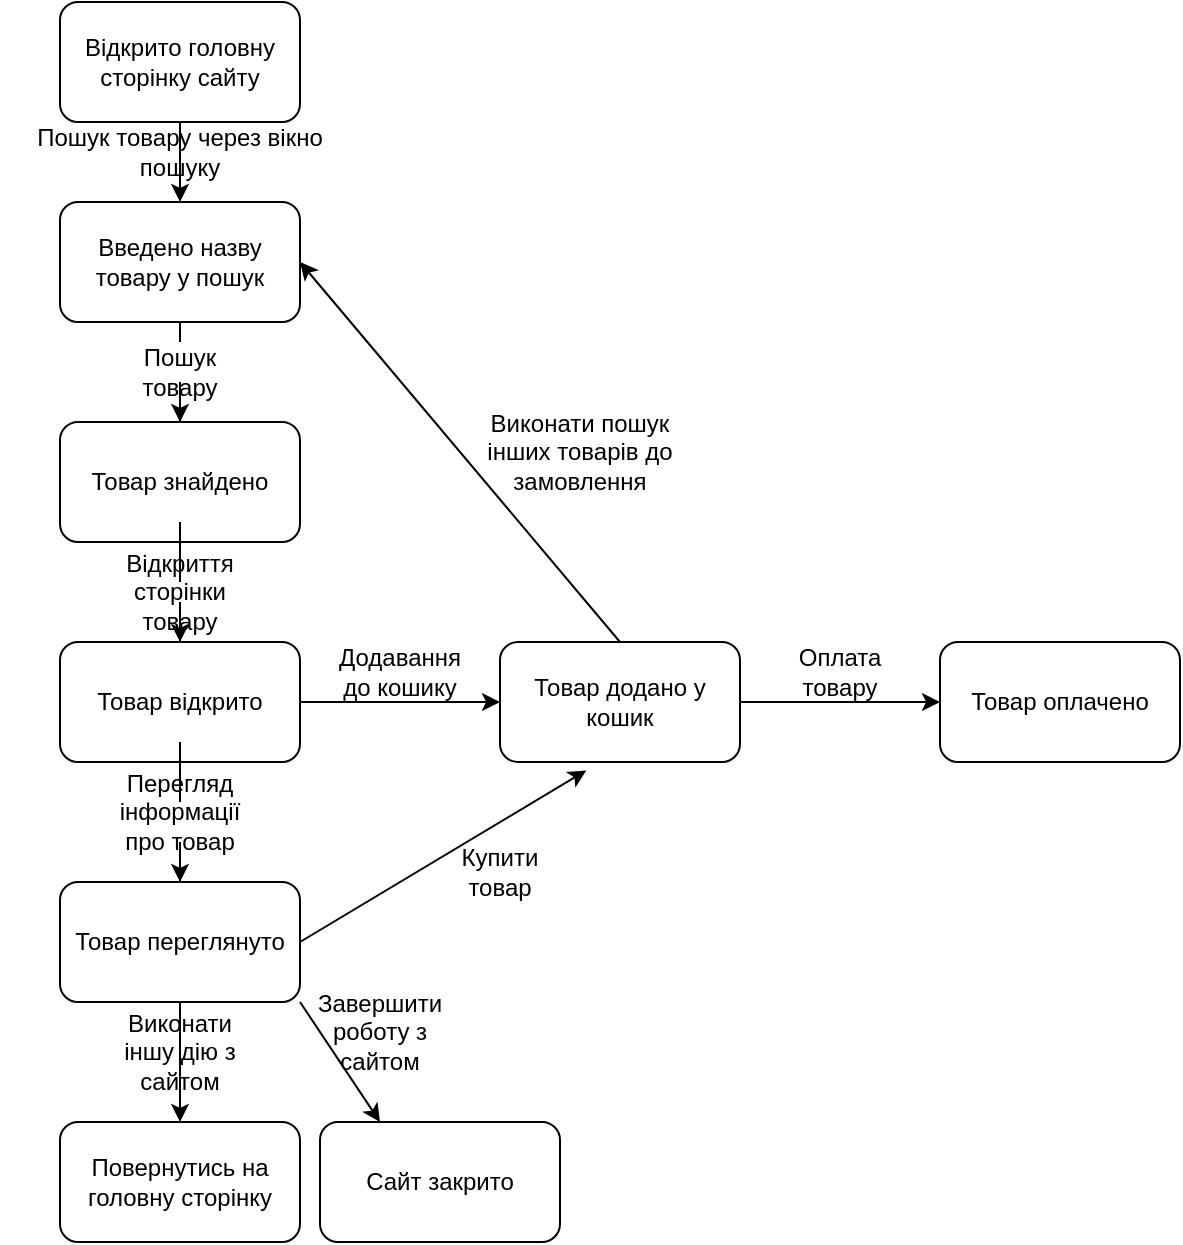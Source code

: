 <mxfile version="20.4.1" type="google"><diagram id="Sliw91M8tih9Q3cuR-9H" name="Page-1"><mxGraphModel grid="1" page="1" gridSize="10" guides="1" tooltips="1" connect="1" arrows="1" fold="1" pageScale="1" pageWidth="827" pageHeight="1169" math="0" shadow="0"><root><mxCell id="0"/><mxCell id="1" parent="0"/><mxCell id="k9CAUyHBNcG8no6uIpM3-3" value="" style="edgeStyle=orthogonalEdgeStyle;rounded=0;orthogonalLoop=1;jettySize=auto;html=1;startArrow=none;" edge="1" parent="1" source="k9CAUyHBNcG8no6uIpM3-4" target="k9CAUyHBNcG8no6uIpM3-2"><mxGeometry relative="1" as="geometry"/></mxCell><mxCell id="k9CAUyHBNcG8no6uIpM3-1" value="Введено назву товару у пошук" style="rounded=1;whiteSpace=wrap;html=1;" vertex="1" parent="1"><mxGeometry x="40" y="110" width="120" height="60" as="geometry"/></mxCell><mxCell id="k9CAUyHBNcG8no6uIpM3-25" value="" style="edgeStyle=orthogonalEdgeStyle;rounded=0;orthogonalLoop=1;jettySize=auto;html=1;startArrow=none;" edge="1" parent="1" source="k9CAUyHBNcG8no6uIpM3-7" target="k9CAUyHBNcG8no6uIpM3-5"><mxGeometry relative="1" as="geometry"/></mxCell><mxCell id="k9CAUyHBNcG8no6uIpM3-2" value="Товар знайдено" style="whiteSpace=wrap;html=1;rounded=1;" vertex="1" parent="1"><mxGeometry x="40" y="220" width="120" height="60" as="geometry"/></mxCell><mxCell id="k9CAUyHBNcG8no6uIpM3-9" value="" style="edgeStyle=orthogonalEdgeStyle;rounded=0;orthogonalLoop=1;jettySize=auto;html=1;" edge="1" parent="1" source="k9CAUyHBNcG8no6uIpM3-5" target="k9CAUyHBNcG8no6uIpM3-8"><mxGeometry relative="1" as="geometry"/></mxCell><mxCell id="k9CAUyHBNcG8no6uIpM3-11" value="" style="edgeStyle=orthogonalEdgeStyle;rounded=0;orthogonalLoop=1;jettySize=auto;html=1;startArrow=none;" edge="1" parent="1" source="k9CAUyHBNcG8no6uIpM3-13" target="k9CAUyHBNcG8no6uIpM3-10"><mxGeometry relative="1" as="geometry"/></mxCell><mxCell id="k9CAUyHBNcG8no6uIpM3-5" value="Товар відкрито" style="whiteSpace=wrap;html=1;rounded=1;" vertex="1" parent="1"><mxGeometry x="40" y="330" width="120" height="60" as="geometry"/></mxCell><mxCell id="k9CAUyHBNcG8no6uIpM3-43" value="" style="edgeStyle=orthogonalEdgeStyle;rounded=0;orthogonalLoop=1;jettySize=auto;html=1;" edge="1" parent="1" source="k9CAUyHBNcG8no6uIpM3-8" target="k9CAUyHBNcG8no6uIpM3-42"><mxGeometry relative="1" as="geometry"/></mxCell><mxCell id="k9CAUyHBNcG8no6uIpM3-8" value="Товар додано у кошик" style="whiteSpace=wrap;html=1;rounded=1;" vertex="1" parent="1"><mxGeometry x="260" y="330" width="120" height="60" as="geometry"/></mxCell><mxCell id="k9CAUyHBNcG8no6uIpM3-35" value="" style="edgeStyle=orthogonalEdgeStyle;rounded=0;orthogonalLoop=1;jettySize=auto;html=1;" edge="1" parent="1" source="k9CAUyHBNcG8no6uIpM3-10" target="k9CAUyHBNcG8no6uIpM3-34"><mxGeometry relative="1" as="geometry"/></mxCell><mxCell id="k9CAUyHBNcG8no6uIpM3-10" value="Товар переглянуто" style="whiteSpace=wrap;html=1;rounded=1;" vertex="1" parent="1"><mxGeometry x="40" y="450" width="120" height="60" as="geometry"/></mxCell><mxCell id="k9CAUyHBNcG8no6uIpM3-12" value="Додавання до кошику" style="text;html=1;strokeColor=none;fillColor=none;align=center;verticalAlign=middle;whiteSpace=wrap;rounded=0;" vertex="1" parent="1"><mxGeometry x="180" y="330" width="60" height="30" as="geometry"/></mxCell><mxCell id="k9CAUyHBNcG8no6uIpM3-13" value="Перегляд інформації про товар" style="text;html=1;strokeColor=none;fillColor=none;align=center;verticalAlign=middle;whiteSpace=wrap;rounded=0;" vertex="1" parent="1"><mxGeometry x="70" y="400" width="60" height="30" as="geometry"/></mxCell><mxCell id="k9CAUyHBNcG8no6uIpM3-14" value="" style="edgeStyle=orthogonalEdgeStyle;rounded=0;orthogonalLoop=1;jettySize=auto;html=1;endArrow=none;" edge="1" parent="1" source="k9CAUyHBNcG8no6uIpM3-5" target="k9CAUyHBNcG8no6uIpM3-13"><mxGeometry relative="1" as="geometry"><mxPoint x="100" y="340" as="sourcePoint"/><mxPoint x="100" y="420" as="targetPoint"/></mxGeometry></mxCell><mxCell id="k9CAUyHBNcG8no6uIpM3-17" value="Відкрито головну сторінку сайту" style="rounded=1;whiteSpace=wrap;html=1;" vertex="1" parent="1"><mxGeometry x="40" y="10" width="120" height="60" as="geometry"/></mxCell><mxCell id="k9CAUyHBNcG8no6uIpM3-20" value="Пошук товару через вікно пошуку" style="text;html=1;strokeColor=none;fillColor=none;align=center;verticalAlign=middle;whiteSpace=wrap;rounded=0;" vertex="1" parent="1"><mxGeometry x="10" y="70" width="180" height="30" as="geometry"/></mxCell><mxCell id="k9CAUyHBNcG8no6uIpM3-4" value="Пошук товару" style="text;html=1;strokeColor=none;fillColor=none;align=center;verticalAlign=middle;whiteSpace=wrap;rounded=0;" vertex="1" parent="1"><mxGeometry x="70" y="180" width="60" height="30" as="geometry"/></mxCell><mxCell id="k9CAUyHBNcG8no6uIpM3-24" value="" style="edgeStyle=orthogonalEdgeStyle;rounded=0;orthogonalLoop=1;jettySize=auto;html=1;endArrow=none;" edge="1" parent="1" source="k9CAUyHBNcG8no6uIpM3-1" target="k9CAUyHBNcG8no6uIpM3-4"><mxGeometry relative="1" as="geometry"><mxPoint x="100" y="170" as="sourcePoint"/><mxPoint x="100" y="220" as="targetPoint"/><Array as="points"><mxPoint x="100" y="180"/><mxPoint x="100" y="180"/></Array></mxGeometry></mxCell><mxCell id="k9CAUyHBNcG8no6uIpM3-7" value="Відкриття сторінки товару" style="text;html=1;strokeColor=none;fillColor=none;align=center;verticalAlign=middle;whiteSpace=wrap;rounded=0;" vertex="1" parent="1"><mxGeometry x="70" y="290" width="60" height="30" as="geometry"/></mxCell><mxCell id="k9CAUyHBNcG8no6uIpM3-26" value="" style="edgeStyle=orthogonalEdgeStyle;rounded=0;orthogonalLoop=1;jettySize=auto;html=1;endArrow=none;" edge="1" parent="1" source="k9CAUyHBNcG8no6uIpM3-2" target="k9CAUyHBNcG8no6uIpM3-7"><mxGeometry relative="1" as="geometry"><mxPoint x="100" y="280" as="sourcePoint"/><mxPoint x="100" y="330" as="targetPoint"/></mxGeometry></mxCell><mxCell id="k9CAUyHBNcG8no6uIpM3-31" value="" style="endArrow=classic;html=1;rounded=0;" edge="1" parent="1" target="k9CAUyHBNcG8no6uIpM3-1"><mxGeometry width="50" height="50" relative="1" as="geometry"><mxPoint x="100" y="70" as="sourcePoint"/><mxPoint x="150" y="20" as="targetPoint"/></mxGeometry></mxCell><mxCell id="k9CAUyHBNcG8no6uIpM3-34" value="Повернутись на головну сторінку" style="whiteSpace=wrap;html=1;rounded=1;" vertex="1" parent="1"><mxGeometry x="40" y="570" width="120" height="60" as="geometry"/></mxCell><mxCell id="k9CAUyHBNcG8no6uIpM3-36" value="Сайт закрито" style="rounded=1;whiteSpace=wrap;html=1;" vertex="1" parent="1"><mxGeometry x="170" y="570" width="120" height="60" as="geometry"/></mxCell><mxCell id="k9CAUyHBNcG8no6uIpM3-37" value="" style="endArrow=classic;html=1;rounded=0;entryX=0.25;entryY=0;entryDx=0;entryDy=0;exitX=1;exitY=1;exitDx=0;exitDy=0;" edge="1" parent="1" source="k9CAUyHBNcG8no6uIpM3-10" target="k9CAUyHBNcG8no6uIpM3-36"><mxGeometry width="50" height="50" relative="1" as="geometry"><mxPoint x="160" y="585" as="sourcePoint"/><mxPoint x="210" y="535" as="targetPoint"/></mxGeometry></mxCell><mxCell id="k9CAUyHBNcG8no6uIpM3-38" value="Виконати іншу дію з сайтом" style="text;html=1;strokeColor=none;fillColor=none;align=center;verticalAlign=middle;whiteSpace=wrap;rounded=0;" vertex="1" parent="1"><mxGeometry x="70" y="520" width="60" height="30" as="geometry"/></mxCell><mxCell id="k9CAUyHBNcG8no6uIpM3-39" value="" style="endArrow=classic;html=1;rounded=0;entryX=0.36;entryY=1.07;entryDx=0;entryDy=0;entryPerimeter=0;" edge="1" parent="1" target="k9CAUyHBNcG8no6uIpM3-8"><mxGeometry width="50" height="50" relative="1" as="geometry"><mxPoint x="160" y="480" as="sourcePoint"/><mxPoint x="210" y="430" as="targetPoint"/></mxGeometry></mxCell><mxCell id="k9CAUyHBNcG8no6uIpM3-40" value="Завершити роботу з сайтом" style="text;html=1;strokeColor=none;fillColor=none;align=center;verticalAlign=middle;whiteSpace=wrap;rounded=0;" vertex="1" parent="1"><mxGeometry x="170" y="510" width="60" height="30" as="geometry"/></mxCell><mxCell id="k9CAUyHBNcG8no6uIpM3-41" value="Купити товар" style="text;html=1;strokeColor=none;fillColor=none;align=center;verticalAlign=middle;whiteSpace=wrap;rounded=0;" vertex="1" parent="1"><mxGeometry x="230" y="430" width="60" height="30" as="geometry"/></mxCell><mxCell id="k9CAUyHBNcG8no6uIpM3-42" value="Товар оплачено" style="whiteSpace=wrap;html=1;rounded=1;" vertex="1" parent="1"><mxGeometry x="480" y="330" width="120" height="60" as="geometry"/></mxCell><mxCell id="k9CAUyHBNcG8no6uIpM3-44" value="Оплата товару" style="text;html=1;strokeColor=none;fillColor=none;align=center;verticalAlign=middle;whiteSpace=wrap;rounded=0;" vertex="1" parent="1"><mxGeometry x="400" y="330" width="60" height="30" as="geometry"/></mxCell><mxCell id="k9CAUyHBNcG8no6uIpM3-45" value="" style="endArrow=classic;html=1;rounded=0;entryX=1;entryY=0.5;entryDx=0;entryDy=0;" edge="1" parent="1" target="k9CAUyHBNcG8no6uIpM3-1"><mxGeometry width="50" height="50" relative="1" as="geometry"><mxPoint x="320" y="330" as="sourcePoint"/><mxPoint x="370" y="280" as="targetPoint"/></mxGeometry></mxCell><mxCell id="k9CAUyHBNcG8no6uIpM3-46" value="Виконати пошук інших товарів до замовлення" style="text;html=1;strokeColor=none;fillColor=none;align=center;verticalAlign=middle;whiteSpace=wrap;rounded=0;" vertex="1" parent="1"><mxGeometry x="240" y="220" width="120" height="30" as="geometry"/></mxCell></root></mxGraphModel></diagram></mxfile>